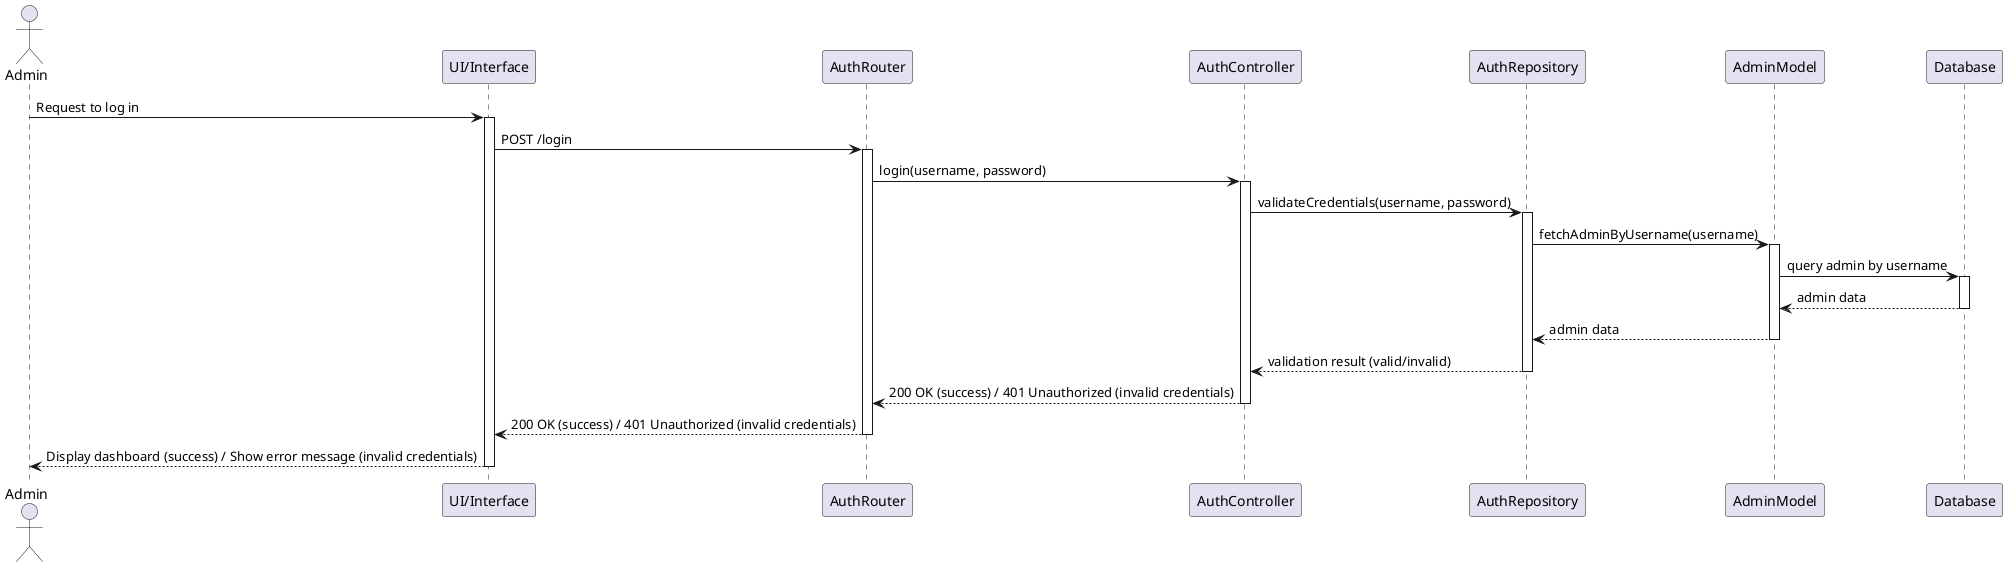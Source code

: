 @startuml
actor Admin
participant "UI/Interface" as UI
participant "AuthRouter" as Router
participant "AuthController" as Controller
participant "AuthRepository" as Repository
participant "AdminModel" as AdminModel
participant "Database" as DB

Admin -> UI: Request to log in
activate UI
UI -> Router: POST /login
activate Router
Router -> Controller: login(username, password)
activate Controller
Controller -> Repository: validateCredentials(username, password)
activate Repository

Repository -> AdminModel: fetchAdminByUsername(username)
activate AdminModel
AdminModel -> DB: query admin by username
activate DB
DB --> AdminModel: admin data
deactivate DB
AdminModel --> Repository: admin data
deactivate AdminModel
Repository --> Controller: validation result (valid/invalid)
deactivate Repository

Controller --> Router: 200 OK (success) / 401 Unauthorized (invalid credentials)
deactivate Controller
Router --> UI: 200 OK (success) / 401 Unauthorized (invalid credentials)
deactivate Router

UI --> Admin: Display dashboard (success) / Show error message (invalid credentials)
deactivate UI
@enduml
